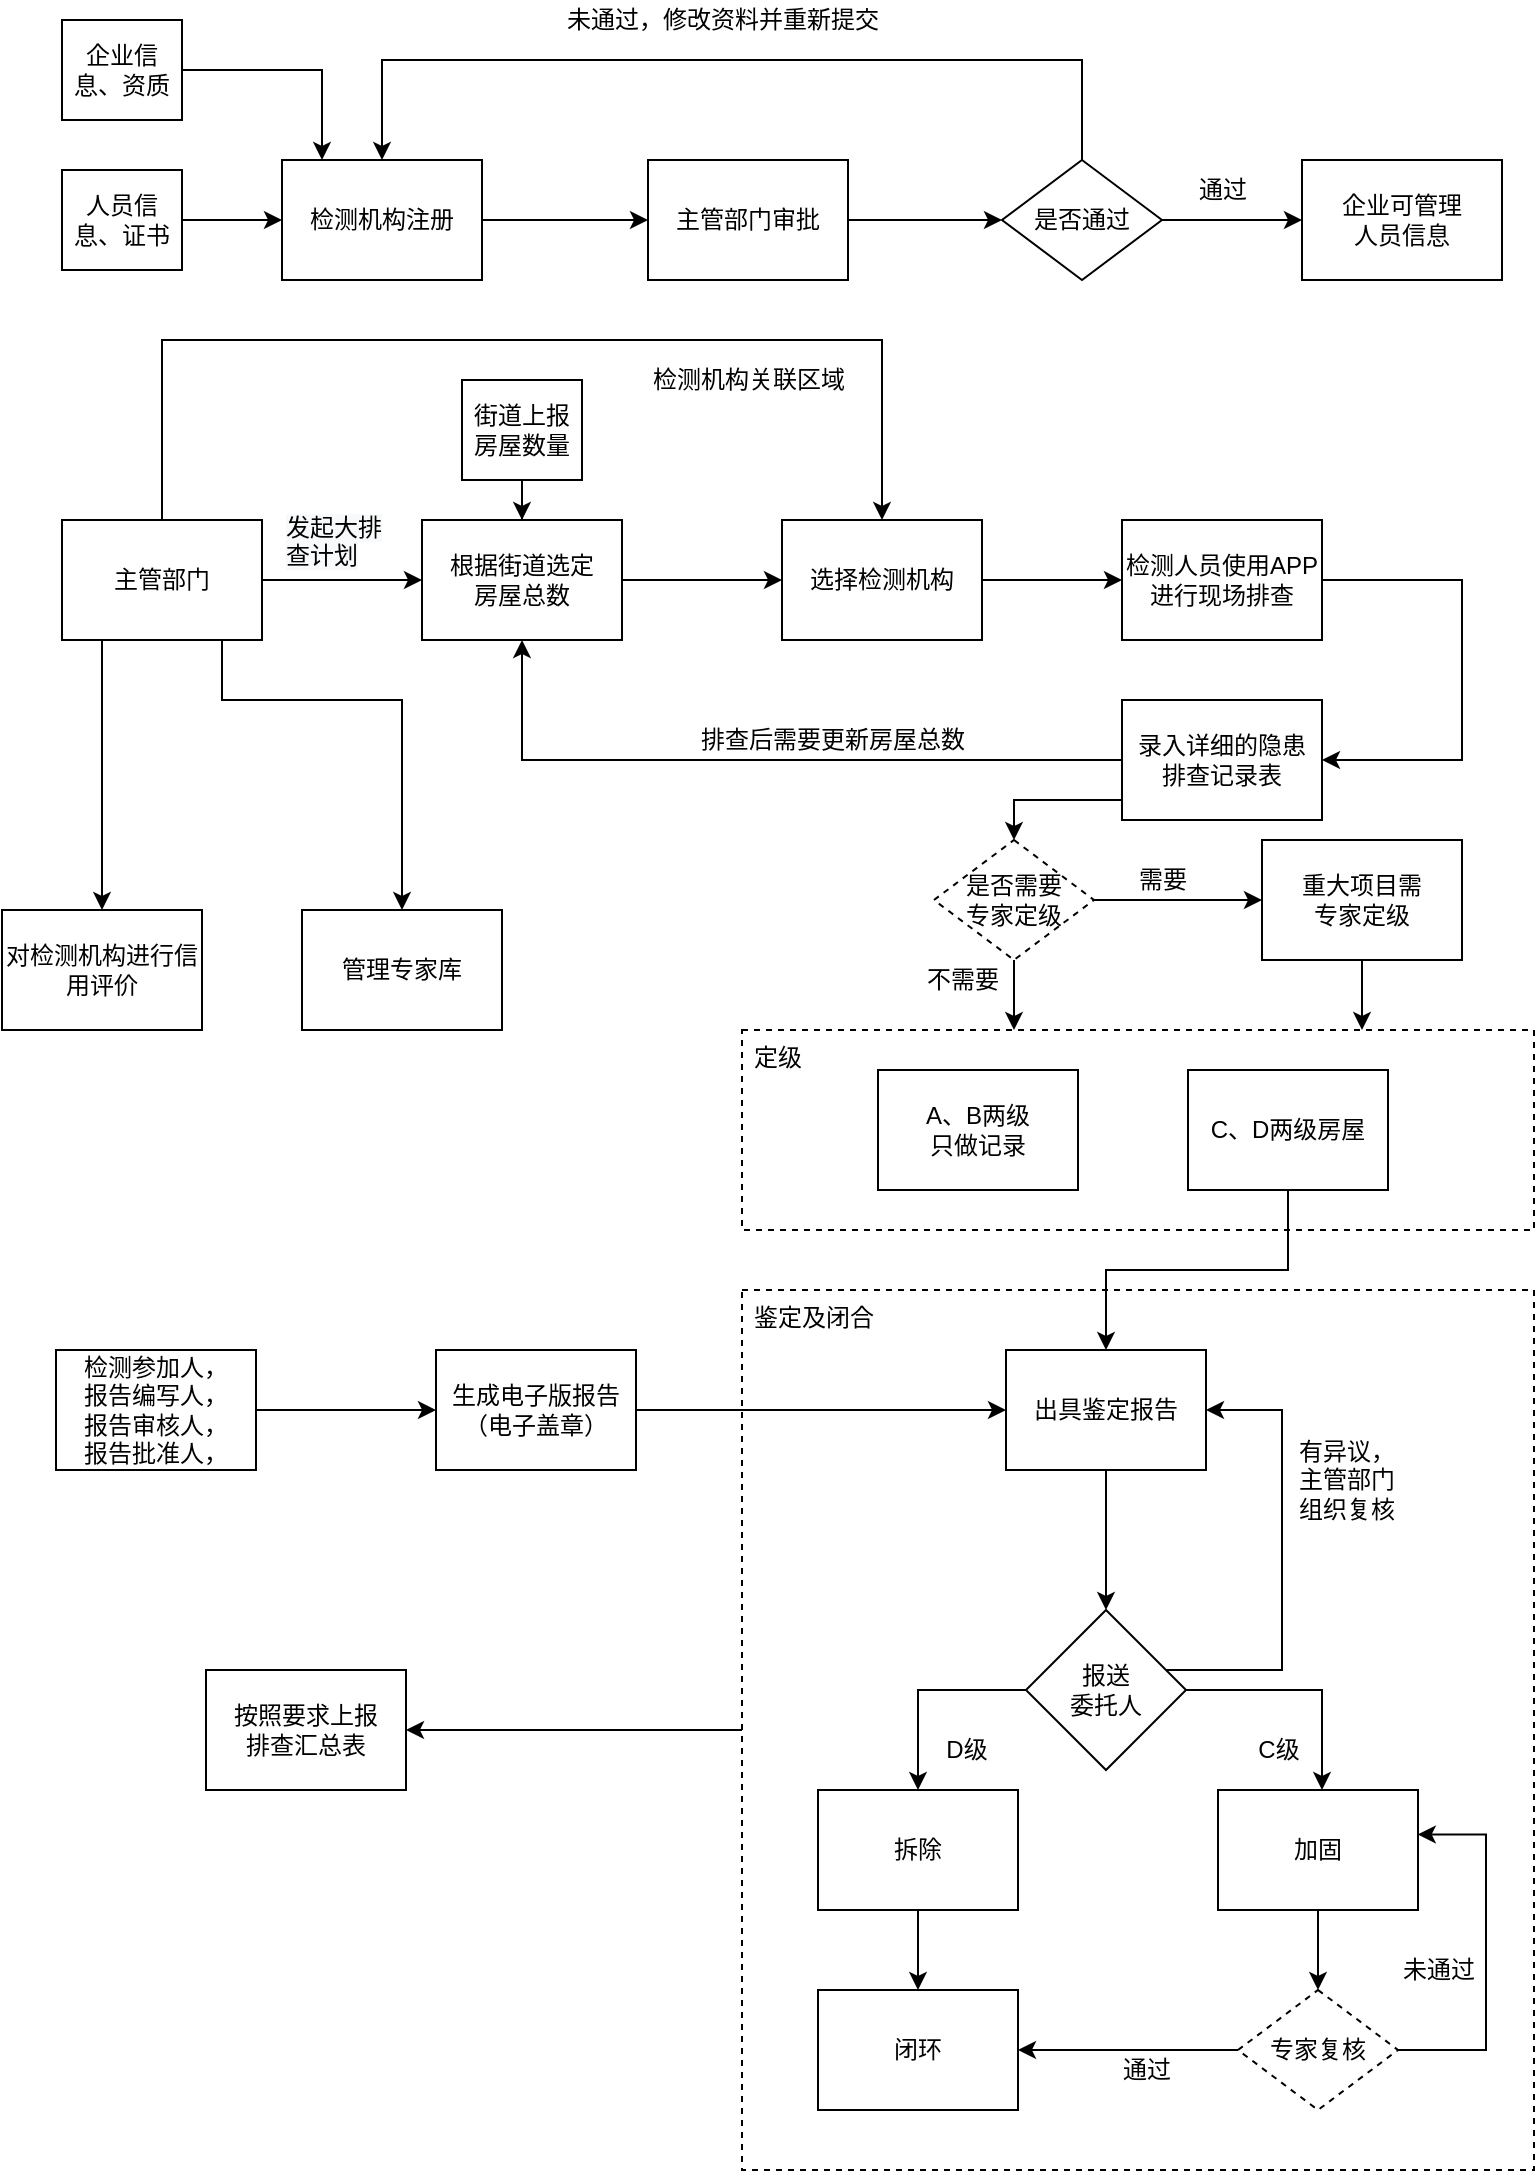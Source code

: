<mxfile version="18.0.8" type="github">
  <diagram id="qpHJCxcwcaYMZpSIbfGM" name="Page-1">
    <mxGraphModel dx="1718" dy="935" grid="1" gridSize="10" guides="1" tooltips="1" connect="1" arrows="1" fold="1" page="1" pageScale="1" pageWidth="827" pageHeight="1169" math="0" shadow="0">
      <root>
        <mxCell id="0" />
        <mxCell id="1" parent="0" />
        <mxCell id="12VAQ8Nin5VYsXPCudkx-8" value="" style="edgeStyle=orthogonalEdgeStyle;rounded=0;orthogonalLoop=1;jettySize=auto;html=1;" edge="1" parent="1" source="12VAQ8Nin5VYsXPCudkx-1" target="12VAQ8Nin5VYsXPCudkx-6">
          <mxGeometry relative="1" as="geometry" />
        </mxCell>
        <mxCell id="12VAQ8Nin5VYsXPCudkx-1" value="检测机构注册" style="rounded=0;whiteSpace=wrap;html=1;" vertex="1" parent="1">
          <mxGeometry x="160" y="150" width="100" height="60" as="geometry" />
        </mxCell>
        <mxCell id="12VAQ8Nin5VYsXPCudkx-3" style="edgeStyle=orthogonalEdgeStyle;rounded=0;orthogonalLoop=1;jettySize=auto;html=1;" edge="1" parent="1" source="12VAQ8Nin5VYsXPCudkx-2" target="12VAQ8Nin5VYsXPCudkx-1">
          <mxGeometry relative="1" as="geometry">
            <Array as="points">
              <mxPoint x="180" y="105" />
            </Array>
          </mxGeometry>
        </mxCell>
        <mxCell id="12VAQ8Nin5VYsXPCudkx-2" value="企业信息、资质" style="rounded=0;whiteSpace=wrap;html=1;" vertex="1" parent="1">
          <mxGeometry x="50" y="80" width="60" height="50" as="geometry" />
        </mxCell>
        <mxCell id="12VAQ8Nin5VYsXPCudkx-5" value="" style="edgeStyle=orthogonalEdgeStyle;rounded=0;orthogonalLoop=1;jettySize=auto;html=1;" edge="1" parent="1" source="12VAQ8Nin5VYsXPCudkx-4" target="12VAQ8Nin5VYsXPCudkx-1">
          <mxGeometry relative="1" as="geometry" />
        </mxCell>
        <mxCell id="12VAQ8Nin5VYsXPCudkx-4" value="人员信息、证书" style="rounded=0;whiteSpace=wrap;html=1;" vertex="1" parent="1">
          <mxGeometry x="50" y="155" width="60" height="50" as="geometry" />
        </mxCell>
        <mxCell id="12VAQ8Nin5VYsXPCudkx-9" value="" style="edgeStyle=orthogonalEdgeStyle;rounded=0;orthogonalLoop=1;jettySize=auto;html=1;" edge="1" parent="1" source="12VAQ8Nin5VYsXPCudkx-6" target="12VAQ8Nin5VYsXPCudkx-7">
          <mxGeometry relative="1" as="geometry" />
        </mxCell>
        <mxCell id="12VAQ8Nin5VYsXPCudkx-6" value="主管部门审批" style="rounded=0;whiteSpace=wrap;html=1;" vertex="1" parent="1">
          <mxGeometry x="343" y="150" width="100" height="60" as="geometry" />
        </mxCell>
        <mxCell id="12VAQ8Nin5VYsXPCudkx-10" style="edgeStyle=orthogonalEdgeStyle;rounded=0;orthogonalLoop=1;jettySize=auto;html=1;entryX=0.5;entryY=0;entryDx=0;entryDy=0;" edge="1" parent="1" source="12VAQ8Nin5VYsXPCudkx-7" target="12VAQ8Nin5VYsXPCudkx-1">
          <mxGeometry relative="1" as="geometry">
            <Array as="points">
              <mxPoint x="560" y="100" />
              <mxPoint x="210" y="100" />
            </Array>
          </mxGeometry>
        </mxCell>
        <mxCell id="12VAQ8Nin5VYsXPCudkx-13" value="" style="edgeStyle=orthogonalEdgeStyle;rounded=0;orthogonalLoop=1;jettySize=auto;html=1;" edge="1" parent="1" source="12VAQ8Nin5VYsXPCudkx-7" target="12VAQ8Nin5VYsXPCudkx-12">
          <mxGeometry relative="1" as="geometry" />
        </mxCell>
        <mxCell id="12VAQ8Nin5VYsXPCudkx-7" value="是否通过" style="rhombus;whiteSpace=wrap;html=1;" vertex="1" parent="1">
          <mxGeometry x="520" y="150" width="80" height="60" as="geometry" />
        </mxCell>
        <mxCell id="12VAQ8Nin5VYsXPCudkx-11" value="未通过，修改资料并重新提交" style="text;html=1;resizable=0;autosize=1;align=center;verticalAlign=middle;points=[];fillColor=none;strokeColor=none;rounded=0;" vertex="1" parent="1">
          <mxGeometry x="295" y="70" width="170" height="20" as="geometry" />
        </mxCell>
        <mxCell id="12VAQ8Nin5VYsXPCudkx-12" value="企业可管理&lt;br&gt;人员信息" style="rounded=0;whiteSpace=wrap;html=1;" vertex="1" parent="1">
          <mxGeometry x="670" y="150" width="100" height="60" as="geometry" />
        </mxCell>
        <mxCell id="12VAQ8Nin5VYsXPCudkx-14" value="通过" style="text;html=1;resizable=0;autosize=1;align=center;verticalAlign=middle;points=[];fillColor=none;strokeColor=none;rounded=0;" vertex="1" parent="1">
          <mxGeometry x="610" y="155" width="40" height="20" as="geometry" />
        </mxCell>
        <mxCell id="12VAQ8Nin5VYsXPCudkx-19" value="" style="edgeStyle=orthogonalEdgeStyle;rounded=0;orthogonalLoop=1;jettySize=auto;html=1;" edge="1" parent="1" source="12VAQ8Nin5VYsXPCudkx-15" target="12VAQ8Nin5VYsXPCudkx-16">
          <mxGeometry relative="1" as="geometry" />
        </mxCell>
        <mxCell id="12VAQ8Nin5VYsXPCudkx-67" value="" style="edgeStyle=orthogonalEdgeStyle;rounded=0;orthogonalLoop=1;jettySize=auto;html=1;" edge="1" parent="1" source="12VAQ8Nin5VYsXPCudkx-15" target="12VAQ8Nin5VYsXPCudkx-66">
          <mxGeometry relative="1" as="geometry">
            <Array as="points">
              <mxPoint x="70" y="420" />
              <mxPoint x="70" y="420" />
            </Array>
          </mxGeometry>
        </mxCell>
        <mxCell id="12VAQ8Nin5VYsXPCudkx-109" style="edgeStyle=orthogonalEdgeStyle;rounded=0;orthogonalLoop=1;jettySize=auto;html=1;entryX=0.5;entryY=0;entryDx=0;entryDy=0;" edge="1" parent="1" source="12VAQ8Nin5VYsXPCudkx-15" target="12VAQ8Nin5VYsXPCudkx-88">
          <mxGeometry relative="1" as="geometry">
            <Array as="points">
              <mxPoint x="130" y="420" />
              <mxPoint x="220" y="420" />
            </Array>
          </mxGeometry>
        </mxCell>
        <mxCell id="12VAQ8Nin5VYsXPCudkx-110" style="edgeStyle=orthogonalEdgeStyle;rounded=0;orthogonalLoop=1;jettySize=auto;html=1;entryX=0.5;entryY=0;entryDx=0;entryDy=0;" edge="1" parent="1" source="12VAQ8Nin5VYsXPCudkx-15" target="12VAQ8Nin5VYsXPCudkx-20">
          <mxGeometry relative="1" as="geometry">
            <Array as="points">
              <mxPoint x="100" y="240" />
              <mxPoint x="460" y="240" />
            </Array>
          </mxGeometry>
        </mxCell>
        <mxCell id="12VAQ8Nin5VYsXPCudkx-15" value="主管部门" style="rounded=0;whiteSpace=wrap;html=1;" vertex="1" parent="1">
          <mxGeometry x="50" y="330" width="100" height="60" as="geometry" />
        </mxCell>
        <mxCell id="12VAQ8Nin5VYsXPCudkx-21" value="" style="edgeStyle=orthogonalEdgeStyle;rounded=0;orthogonalLoop=1;jettySize=auto;html=1;" edge="1" parent="1" source="12VAQ8Nin5VYsXPCudkx-16" target="12VAQ8Nin5VYsXPCudkx-20">
          <mxGeometry relative="1" as="geometry" />
        </mxCell>
        <mxCell id="12VAQ8Nin5VYsXPCudkx-16" value="根据街道选定&lt;br&gt;房屋总数" style="rounded=0;whiteSpace=wrap;html=1;" vertex="1" parent="1">
          <mxGeometry x="230" y="330" width="100" height="60" as="geometry" />
        </mxCell>
        <mxCell id="12VAQ8Nin5VYsXPCudkx-18" value="" style="edgeStyle=orthogonalEdgeStyle;rounded=0;orthogonalLoop=1;jettySize=auto;html=1;" edge="1" parent="1" source="12VAQ8Nin5VYsXPCudkx-17" target="12VAQ8Nin5VYsXPCudkx-16">
          <mxGeometry relative="1" as="geometry" />
        </mxCell>
        <mxCell id="12VAQ8Nin5VYsXPCudkx-17" value="街道上报房屋数量" style="rounded=0;whiteSpace=wrap;html=1;" vertex="1" parent="1">
          <mxGeometry x="250" y="260" width="60" height="50" as="geometry" />
        </mxCell>
        <mxCell id="12VAQ8Nin5VYsXPCudkx-23" value="" style="edgeStyle=orthogonalEdgeStyle;rounded=0;orthogonalLoop=1;jettySize=auto;html=1;" edge="1" parent="1" source="12VAQ8Nin5VYsXPCudkx-20" target="12VAQ8Nin5VYsXPCudkx-22">
          <mxGeometry relative="1" as="geometry" />
        </mxCell>
        <mxCell id="12VAQ8Nin5VYsXPCudkx-20" value="选择检测机构" style="rounded=0;whiteSpace=wrap;html=1;" vertex="1" parent="1">
          <mxGeometry x="410" y="330" width="100" height="60" as="geometry" />
        </mxCell>
        <mxCell id="12VAQ8Nin5VYsXPCudkx-25" style="edgeStyle=orthogonalEdgeStyle;rounded=0;orthogonalLoop=1;jettySize=auto;html=1;" edge="1" parent="1" source="12VAQ8Nin5VYsXPCudkx-22" target="12VAQ8Nin5VYsXPCudkx-24">
          <mxGeometry relative="1" as="geometry">
            <Array as="points">
              <mxPoint x="750" y="360" />
            </Array>
          </mxGeometry>
        </mxCell>
        <mxCell id="12VAQ8Nin5VYsXPCudkx-22" value="检测人员使用APP进行现场排查" style="rounded=0;whiteSpace=wrap;html=1;" vertex="1" parent="1">
          <mxGeometry x="580" y="330" width="100" height="60" as="geometry" />
        </mxCell>
        <mxCell id="12VAQ8Nin5VYsXPCudkx-85" style="edgeStyle=orthogonalEdgeStyle;rounded=0;orthogonalLoop=1;jettySize=auto;html=1;entryX=0.5;entryY=1;entryDx=0;entryDy=0;" edge="1" parent="1" source="12VAQ8Nin5VYsXPCudkx-24" target="12VAQ8Nin5VYsXPCudkx-16">
          <mxGeometry relative="1" as="geometry" />
        </mxCell>
        <mxCell id="12VAQ8Nin5VYsXPCudkx-114" style="edgeStyle=orthogonalEdgeStyle;rounded=0;orthogonalLoop=1;jettySize=auto;html=1;entryX=0.5;entryY=0;entryDx=0;entryDy=0;" edge="1" parent="1" source="12VAQ8Nin5VYsXPCudkx-24" target="12VAQ8Nin5VYsXPCudkx-113">
          <mxGeometry relative="1" as="geometry">
            <Array as="points">
              <mxPoint x="526" y="470" />
            </Array>
          </mxGeometry>
        </mxCell>
        <mxCell id="12VAQ8Nin5VYsXPCudkx-24" value="录入详细的隐患&lt;br&gt;排查记录表" style="rounded=0;whiteSpace=wrap;html=1;" vertex="1" parent="1">
          <mxGeometry x="580" y="420" width="100" height="60" as="geometry" />
        </mxCell>
        <mxCell id="12VAQ8Nin5VYsXPCudkx-28" value="A、B两级&lt;br&gt;只做记录" style="rounded=0;whiteSpace=wrap;html=1;" vertex="1" parent="1">
          <mxGeometry x="458" y="605" width="100" height="60" as="geometry" />
        </mxCell>
        <mxCell id="12VAQ8Nin5VYsXPCudkx-112" value="" style="edgeStyle=orthogonalEdgeStyle;rounded=0;orthogonalLoop=1;jettySize=auto;html=1;" edge="1" parent="1" source="12VAQ8Nin5VYsXPCudkx-30" target="12VAQ8Nin5VYsXPCudkx-32">
          <mxGeometry relative="1" as="geometry" />
        </mxCell>
        <mxCell id="12VAQ8Nin5VYsXPCudkx-30" value="C、D两级房屋" style="rounded=0;whiteSpace=wrap;html=1;" vertex="1" parent="1">
          <mxGeometry x="613" y="605" width="100" height="60" as="geometry" />
        </mxCell>
        <mxCell id="12VAQ8Nin5VYsXPCudkx-58" value="" style="edgeStyle=orthogonalEdgeStyle;rounded=0;orthogonalLoop=1;jettySize=auto;html=1;" edge="1" parent="1" source="12VAQ8Nin5VYsXPCudkx-32" target="12VAQ8Nin5VYsXPCudkx-57">
          <mxGeometry relative="1" as="geometry" />
        </mxCell>
        <mxCell id="12VAQ8Nin5VYsXPCudkx-32" value="出具鉴定报告" style="rounded=0;whiteSpace=wrap;html=1;" vertex="1" parent="1">
          <mxGeometry x="522" y="745" width="100" height="60" as="geometry" />
        </mxCell>
        <mxCell id="12VAQ8Nin5VYsXPCudkx-100" value="" style="edgeStyle=orthogonalEdgeStyle;rounded=0;orthogonalLoop=1;jettySize=auto;html=1;" edge="1" parent="1" source="12VAQ8Nin5VYsXPCudkx-34" target="12VAQ8Nin5VYsXPCudkx-41">
          <mxGeometry relative="1" as="geometry" />
        </mxCell>
        <mxCell id="12VAQ8Nin5VYsXPCudkx-34" value="拆除" style="rounded=0;whiteSpace=wrap;html=1;" vertex="1" parent="1">
          <mxGeometry x="428" y="965" width="100" height="60" as="geometry" />
        </mxCell>
        <mxCell id="12VAQ8Nin5VYsXPCudkx-102" value="" style="edgeStyle=orthogonalEdgeStyle;rounded=0;orthogonalLoop=1;jettySize=auto;html=1;" edge="1" parent="1" source="12VAQ8Nin5VYsXPCudkx-37">
          <mxGeometry relative="1" as="geometry">
            <mxPoint x="678" y="1065" as="targetPoint" />
          </mxGeometry>
        </mxCell>
        <mxCell id="12VAQ8Nin5VYsXPCudkx-37" value="加固" style="rounded=0;whiteSpace=wrap;html=1;" vertex="1" parent="1">
          <mxGeometry x="628" y="965" width="100" height="60" as="geometry" />
        </mxCell>
        <mxCell id="12VAQ8Nin5VYsXPCudkx-39" value="C级" style="text;html=1;resizable=0;autosize=1;align=center;verticalAlign=middle;points=[];fillColor=none;strokeColor=none;rounded=0;" vertex="1" parent="1">
          <mxGeometry x="638" y="935" width="40" height="20" as="geometry" />
        </mxCell>
        <mxCell id="12VAQ8Nin5VYsXPCudkx-40" value="D级" style="text;html=1;resizable=0;autosize=1;align=center;verticalAlign=middle;points=[];fillColor=none;strokeColor=none;rounded=0;" vertex="1" parent="1">
          <mxGeometry x="482" y="935" width="40" height="20" as="geometry" />
        </mxCell>
        <mxCell id="12VAQ8Nin5VYsXPCudkx-41" value="闭环" style="rounded=0;whiteSpace=wrap;html=1;" vertex="1" parent="1">
          <mxGeometry x="428" y="1065" width="100" height="60" as="geometry" />
        </mxCell>
        <mxCell id="12VAQ8Nin5VYsXPCudkx-45" value="排查后需要更新房屋总数" style="text;html=1;resizable=0;autosize=1;align=center;verticalAlign=middle;points=[];fillColor=none;strokeColor=none;rounded=0;rotation=0;" vertex="1" parent="1">
          <mxGeometry x="360" y="430" width="150" height="20" as="geometry" />
        </mxCell>
        <mxCell id="12VAQ8Nin5VYsXPCudkx-55" value="定级" style="text;strokeColor=default;fillColor=none;align=left;verticalAlign=top;spacingLeft=4;spacingRight=4;overflow=hidden;rotatable=0;points=[[0,0.5],[1,0.5]];portConstraint=eastwest;dashed=1;" vertex="1" parent="1">
          <mxGeometry x="390" y="585" width="396" height="100" as="geometry" />
        </mxCell>
        <mxCell id="12VAQ8Nin5VYsXPCudkx-62" style="edgeStyle=orthogonalEdgeStyle;rounded=0;orthogonalLoop=1;jettySize=auto;html=1;entryX=1;entryY=0.5;entryDx=0;entryDy=0;" edge="1" parent="1" source="12VAQ8Nin5VYsXPCudkx-57" target="12VAQ8Nin5VYsXPCudkx-32">
          <mxGeometry relative="1" as="geometry">
            <Array as="points">
              <mxPoint x="660" y="905" />
              <mxPoint x="660" y="775" />
            </Array>
          </mxGeometry>
        </mxCell>
        <mxCell id="12VAQ8Nin5VYsXPCudkx-63" style="edgeStyle=orthogonalEdgeStyle;rounded=0;orthogonalLoop=1;jettySize=auto;html=1;entryX=0.5;entryY=0;entryDx=0;entryDy=0;" edge="1" parent="1" source="12VAQ8Nin5VYsXPCudkx-57" target="12VAQ8Nin5VYsXPCudkx-34">
          <mxGeometry relative="1" as="geometry" />
        </mxCell>
        <mxCell id="12VAQ8Nin5VYsXPCudkx-64" style="edgeStyle=orthogonalEdgeStyle;rounded=0;orthogonalLoop=1;jettySize=auto;html=1;" edge="1" parent="1" source="12VAQ8Nin5VYsXPCudkx-57" target="12VAQ8Nin5VYsXPCudkx-37">
          <mxGeometry relative="1" as="geometry">
            <Array as="points">
              <mxPoint x="680" y="915" />
            </Array>
          </mxGeometry>
        </mxCell>
        <mxCell id="12VAQ8Nin5VYsXPCudkx-57" value="报送&lt;br&gt;委托人" style="rhombus;whiteSpace=wrap;html=1;" vertex="1" parent="1">
          <mxGeometry x="532" y="875" width="80" height="80" as="geometry" />
        </mxCell>
        <mxCell id="12VAQ8Nin5VYsXPCudkx-60" value="有异议，&lt;br&gt;主管部门&lt;br&gt;组织复核" style="text;html=1;resizable=0;autosize=1;align=center;verticalAlign=middle;points=[];fillColor=none;strokeColor=none;rounded=0;dashed=1;" vertex="1" parent="1">
          <mxGeometry x="662" y="785" width="60" height="50" as="geometry" />
        </mxCell>
        <mxCell id="12VAQ8Nin5VYsXPCudkx-65" value="&lt;span style=&quot;color: rgb(0, 0, 0); font-family: Helvetica; font-size: 12px; font-style: normal; font-variant-ligatures: normal; font-variant-caps: normal; font-weight: 400; letter-spacing: normal; orphans: 2; text-align: center; text-indent: 0px; text-transform: none; widows: 2; word-spacing: 0px; -webkit-text-stroke-width: 0px; background-color: rgb(248, 249, 250); text-decoration-thickness: initial; text-decoration-style: initial; text-decoration-color: initial; float: none; display: inline !important;&quot;&gt;发起&lt;/span&gt;&lt;span style=&quot;color: rgb(0, 0, 0); font-family: Helvetica; font-size: 12px; font-style: normal; font-variant-ligatures: normal; font-variant-caps: normal; font-weight: 400; letter-spacing: normal; orphans: 2; text-align: center; text-indent: 0px; text-transform: none; widows: 2; word-spacing: 0px; -webkit-text-stroke-width: 0px; background-color: rgb(248, 249, 250); text-decoration-thickness: initial; text-decoration-style: initial; text-decoration-color: initial; float: none; display: inline !important;&quot;&gt;大排查计划&lt;/span&gt;" style="text;whiteSpace=wrap;html=1;" vertex="1" parent="1">
          <mxGeometry x="160" y="320" width="60" height="40" as="geometry" />
        </mxCell>
        <mxCell id="12VAQ8Nin5VYsXPCudkx-66" value="对检测机构进行信用评价" style="rounded=0;whiteSpace=wrap;html=1;" vertex="1" parent="1">
          <mxGeometry x="20" y="525" width="100" height="60" as="geometry" />
        </mxCell>
        <mxCell id="12VAQ8Nin5VYsXPCudkx-71" value="" style="edgeStyle=orthogonalEdgeStyle;rounded=0;orthogonalLoop=1;jettySize=auto;html=1;" edge="1" parent="1" source="12VAQ8Nin5VYsXPCudkx-69" target="12VAQ8Nin5VYsXPCudkx-70">
          <mxGeometry relative="1" as="geometry" />
        </mxCell>
        <mxCell id="12VAQ8Nin5VYsXPCudkx-69" value="检测参加人，&lt;br&gt;报告编写人，&lt;br&gt;报告审核人，&lt;br&gt;报告批准人，" style="rounded=0;whiteSpace=wrap;html=1;" vertex="1" parent="1">
          <mxGeometry x="47" y="745" width="100" height="60" as="geometry" />
        </mxCell>
        <mxCell id="12VAQ8Nin5VYsXPCudkx-72" style="edgeStyle=orthogonalEdgeStyle;rounded=0;orthogonalLoop=1;jettySize=auto;html=1;entryX=0;entryY=0.5;entryDx=0;entryDy=0;" edge="1" parent="1" source="12VAQ8Nin5VYsXPCudkx-70" target="12VAQ8Nin5VYsXPCudkx-32">
          <mxGeometry relative="1" as="geometry">
            <mxPoint x="382" y="815" as="targetPoint" />
          </mxGeometry>
        </mxCell>
        <mxCell id="12VAQ8Nin5VYsXPCudkx-70" value="生成电子版报告（电子盖章）" style="rounded=0;whiteSpace=wrap;html=1;" vertex="1" parent="1">
          <mxGeometry x="237" y="745" width="100" height="60" as="geometry" />
        </mxCell>
        <mxCell id="12VAQ8Nin5VYsXPCudkx-73" value="按照要求上报&lt;br&gt;排查汇总表" style="rounded=0;whiteSpace=wrap;html=1;" vertex="1" parent="1">
          <mxGeometry x="122" y="905" width="100" height="60" as="geometry" />
        </mxCell>
        <mxCell id="12VAQ8Nin5VYsXPCudkx-88" value="管理专家库" style="rounded=0;whiteSpace=wrap;html=1;" vertex="1" parent="1">
          <mxGeometry x="170" y="525" width="100" height="60" as="geometry" />
        </mxCell>
        <mxCell id="12VAQ8Nin5VYsXPCudkx-123" value="" style="edgeStyle=orthogonalEdgeStyle;rounded=0;orthogonalLoop=1;jettySize=auto;html=1;" edge="1" parent="1" source="12VAQ8Nin5VYsXPCudkx-93" target="12VAQ8Nin5VYsXPCudkx-55">
          <mxGeometry relative="1" as="geometry">
            <Array as="points">
              <mxPoint x="700" y="580" />
              <mxPoint x="700" y="580" />
            </Array>
          </mxGeometry>
        </mxCell>
        <mxCell id="12VAQ8Nin5VYsXPCudkx-93" value="重大项目需&lt;br&gt;专家定级" style="rounded=0;whiteSpace=wrap;html=1;" vertex="1" parent="1">
          <mxGeometry x="650" y="490" width="100" height="60" as="geometry" />
        </mxCell>
        <mxCell id="12VAQ8Nin5VYsXPCudkx-105" value="" style="edgeStyle=orthogonalEdgeStyle;rounded=0;orthogonalLoop=1;jettySize=auto;html=1;" edge="1" parent="1" source="12VAQ8Nin5VYsXPCudkx-104" target="12VAQ8Nin5VYsXPCudkx-41">
          <mxGeometry relative="1" as="geometry" />
        </mxCell>
        <mxCell id="12VAQ8Nin5VYsXPCudkx-106" style="edgeStyle=orthogonalEdgeStyle;rounded=0;orthogonalLoop=1;jettySize=auto;html=1;entryX=0.999;entryY=0.37;entryDx=0;entryDy=0;entryPerimeter=0;" edge="1" parent="1" source="12VAQ8Nin5VYsXPCudkx-104" target="12VAQ8Nin5VYsXPCudkx-37">
          <mxGeometry relative="1" as="geometry">
            <mxPoint x="742" y="985" as="targetPoint" />
            <Array as="points">
              <mxPoint x="762" y="1095" />
              <mxPoint x="762" y="987" />
            </Array>
          </mxGeometry>
        </mxCell>
        <mxCell id="12VAQ8Nin5VYsXPCudkx-104" value="专家复核" style="rhombus;whiteSpace=wrap;html=1;dashed=1;strokeColor=default;" vertex="1" parent="1">
          <mxGeometry x="638" y="1065" width="80" height="60" as="geometry" />
        </mxCell>
        <mxCell id="12VAQ8Nin5VYsXPCudkx-107" value="未通过" style="text;html=1;resizable=0;autosize=1;align=center;verticalAlign=middle;points=[];fillColor=none;strokeColor=none;rounded=0;dashed=1;" vertex="1" parent="1">
          <mxGeometry x="713" y="1045" width="50" height="20" as="geometry" />
        </mxCell>
        <mxCell id="12VAQ8Nin5VYsXPCudkx-108" value="通过" style="text;html=1;resizable=0;autosize=1;align=center;verticalAlign=middle;points=[];fillColor=none;strokeColor=none;rounded=0;dashed=1;" vertex="1" parent="1">
          <mxGeometry x="572" y="1095" width="40" height="20" as="geometry" />
        </mxCell>
        <mxCell id="12VAQ8Nin5VYsXPCudkx-111" value="检测机构关联区域" style="text;html=1;resizable=0;autosize=1;align=center;verticalAlign=middle;points=[];fillColor=none;strokeColor=none;rounded=0;dashed=1;" vertex="1" parent="1">
          <mxGeometry x="338" y="250" width="110" height="20" as="geometry" />
        </mxCell>
        <mxCell id="12VAQ8Nin5VYsXPCudkx-118" value="" style="edgeStyle=orthogonalEdgeStyle;rounded=0;orthogonalLoop=1;jettySize=auto;html=1;" edge="1" parent="1" source="12VAQ8Nin5VYsXPCudkx-113" target="12VAQ8Nin5VYsXPCudkx-93">
          <mxGeometry relative="1" as="geometry" />
        </mxCell>
        <mxCell id="12VAQ8Nin5VYsXPCudkx-121" value="" style="edgeStyle=orthogonalEdgeStyle;rounded=0;orthogonalLoop=1;jettySize=auto;html=1;" edge="1" parent="1" source="12VAQ8Nin5VYsXPCudkx-113" target="12VAQ8Nin5VYsXPCudkx-55">
          <mxGeometry relative="1" as="geometry">
            <Array as="points">
              <mxPoint x="526" y="580" />
              <mxPoint x="526" y="580" />
            </Array>
          </mxGeometry>
        </mxCell>
        <mxCell id="12VAQ8Nin5VYsXPCudkx-113" value="是否需要&lt;br&gt;专家定级" style="rhombus;whiteSpace=wrap;html=1;dashed=1;strokeColor=default;" vertex="1" parent="1">
          <mxGeometry x="486" y="490" width="80" height="60" as="geometry" />
        </mxCell>
        <mxCell id="12VAQ8Nin5VYsXPCudkx-120" value="需要" style="text;html=1;resizable=0;autosize=1;align=center;verticalAlign=middle;points=[];fillColor=none;strokeColor=none;rounded=0;dashed=1;" vertex="1" parent="1">
          <mxGeometry x="580" y="500" width="40" height="20" as="geometry" />
        </mxCell>
        <mxCell id="12VAQ8Nin5VYsXPCudkx-124" value="不需要" style="text;html=1;resizable=0;autosize=1;align=center;verticalAlign=middle;points=[];fillColor=none;strokeColor=none;rounded=0;dashed=1;" vertex="1" parent="1">
          <mxGeometry x="475" y="550" width="50" height="20" as="geometry" />
        </mxCell>
        <mxCell id="12VAQ8Nin5VYsXPCudkx-129" style="edgeStyle=orthogonalEdgeStyle;rounded=0;orthogonalLoop=1;jettySize=auto;html=1;entryX=1;entryY=0.5;entryDx=0;entryDy=0;" edge="1" parent="1" source="12VAQ8Nin5VYsXPCudkx-126" target="12VAQ8Nin5VYsXPCudkx-73">
          <mxGeometry relative="1" as="geometry" />
        </mxCell>
        <mxCell id="12VAQ8Nin5VYsXPCudkx-126" value="鉴定及闭合" style="text;strokeColor=default;fillColor=none;align=left;verticalAlign=top;spacingLeft=4;spacingRight=4;overflow=hidden;rotatable=0;points=[[0,0.5],[1,0.5]];portConstraint=eastwest;dashed=1;" vertex="1" parent="1">
          <mxGeometry x="390" y="715" width="396" height="440" as="geometry" />
        </mxCell>
      </root>
    </mxGraphModel>
  </diagram>
</mxfile>
